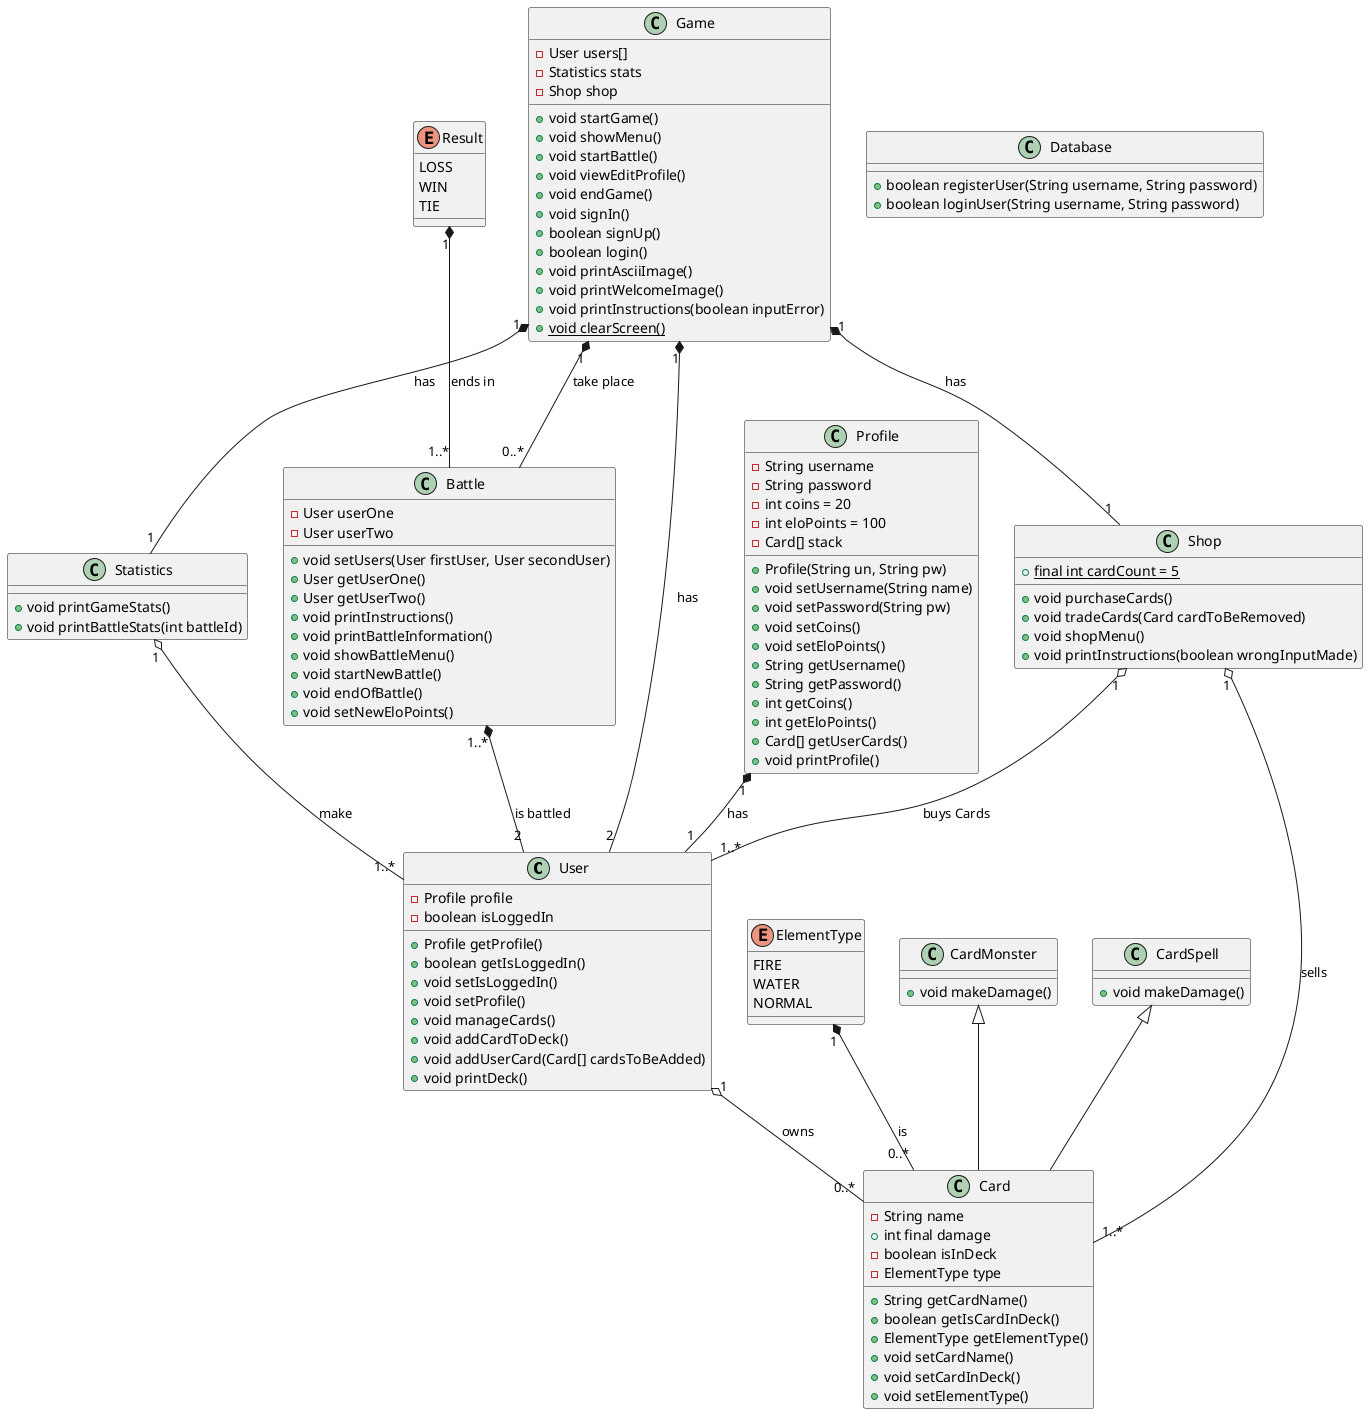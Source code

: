 @startuml
class User
{
    -Profile profile
    -boolean isLoggedIn
    +Profile getProfile()
    +boolean getIsLoggedIn()
    +void setIsLoggedIn()
    +void setProfile()
    +void manageCards()
    +void addCardToDeck()
    +void addUserCard(Card[] cardsToBeAdded)
    +void printDeck()
}
class Profile
{
    -String username
    -String password
    -int coins = 20
    -int eloPoints = 100
    -Card[] stack
    +Profile(String un, String pw)
    +void setUsername(String name)
    +void setPassword(String pw)
    +void setCoins()
    +void setEloPoints()
    +String getUsername()
    +String getPassword()
    +int getCoins()
    +int getEloPoints()
    +Card[] getUserCards()
    +void printProfile()
}
enum Result
{
    LOSS
    WIN
    TIE
}
enum ElementType
{
    FIRE
    WATER
    NORMAL
}
class Card
{
    -String name
    +int final damage
    -boolean isInDeck
    -ElementType type
    +String getCardName()
    +boolean getIsCardInDeck()
    +ElementType getElementType()
    +void setCardName()
    +void setCardInDeck()
    +void setElementType()
}
class CardMonster
{
    +void makeDamage()
}
class CardSpell
{
    +void makeDamage()
}
class Battle
{
    -User userOne
    -User userTwo
    +void setUsers(User firstUser, User secondUser)
    +User getUserOne()
    +User getUserTwo()
    +void printInstructions()
    +void printBattleInformation()
    +void showBattleMenu()
    +void startNewBattle()
    +void endOfBattle()
    +void setNewEloPoints()
}
class Shop
{
    +{static} final int cardCount = 5
    +void purchaseCards()
    +void tradeCards(Card cardToBeRemoved)
    +void shopMenu()
    +void printInstructions(boolean wrongInputMade)
}
class Game
{
    -User users[]
    -Statistics stats
    -Shop shop
    +void startGame()
    +void showMenu()
    +void startBattle()
    +void viewEditProfile()
    +void endGame()
    +void signIn()
    +boolean signUp()
    +boolean login()
    +void printAsciiImage()
    +void printWelcomeImage()
    +void printInstructions(boolean inputError)
    +{static} void clearScreen()
}
class Statistics
{
    +void printGameStats()
    +void printBattleStats(int battleId)
}
class Database
{
    +boolean registerUser(String username, String password)
    +boolean loginUser(String username, String password)
}

CardMonster <|-- Card
CardSpell <|-- Card
User "1" o-- "0..*" Card : "owns"
Game "1" *-- "0..*" Battle : "take place"
Game "1" *-- "1" Statistics : "has"
Game "1" *-- "2" User : "has"
Battle "1..*" *-- "2" User : "is battled"
Result "1" *-- "1..*" Battle : "ends in"
Statistics "1" o-- "1..*" User : "make"
Profile "1" *-- "1" User : "has"
Shop "1" o-- "1..*" User : "buys Cards"
Shop "1" o-- "1..*" Card : "sells"
Game "1" *-- "1" Shop : "has"
ElementType "1" *-- "0..*" Card : "is"
@enduml